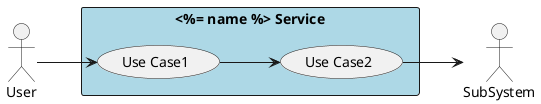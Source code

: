 @startuml

left to right direction

actor :User:
actor :SubSystem:


rectangle "<%= name %> Service" #lightblue {
    UseCase UC1  as "Use Case1"
    UseCase UC2  as "Use Case2"

    User --> UC1
    UC1 --> UC2
    UC2 --> SubSystem
}

@enduml
